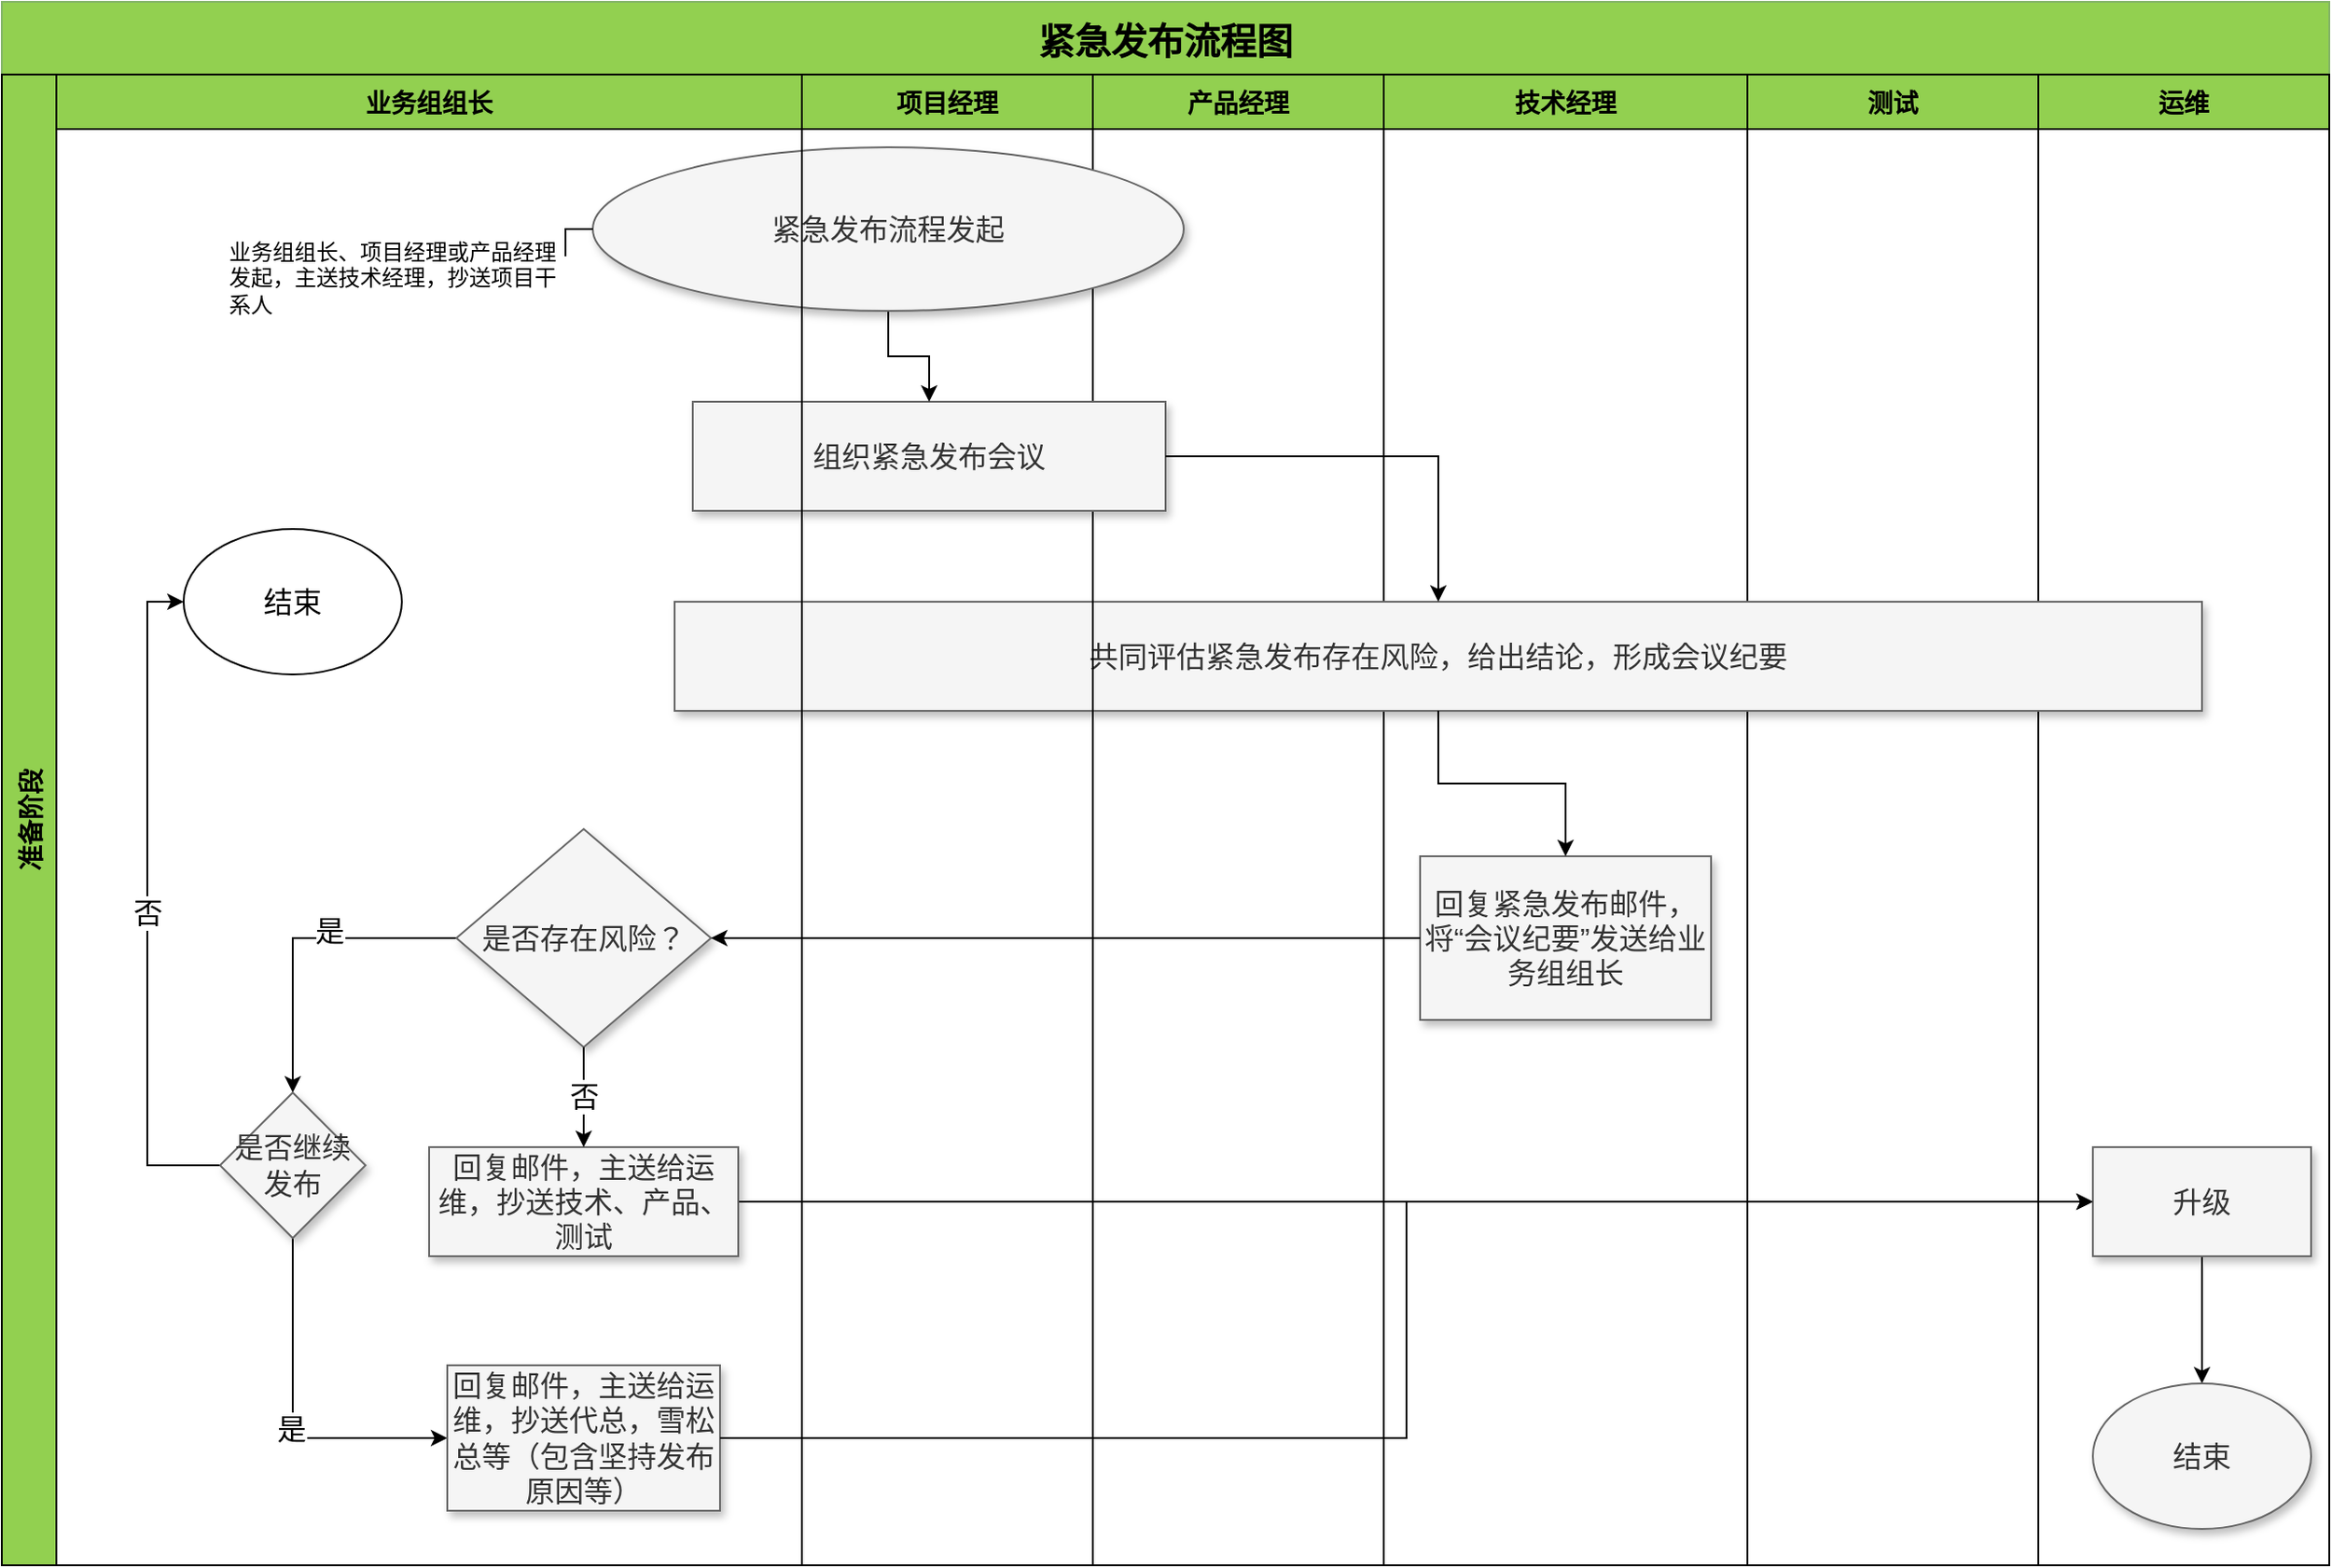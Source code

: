 <mxfile version="22.1.16" type="github">
  <diagram id="Nbi2OOFG4A7icGLgDpQb" name="第 1 页">
    <mxGraphModel dx="2261" dy="795" grid="1" gridSize="10" guides="1" tooltips="1" connect="1" arrows="1" fold="1" page="1" pageScale="1" pageWidth="827" pageHeight="1169" background="none" math="0" shadow="0">
      <root>
        <mxCell id="0" />
        <mxCell id="1" parent="0" />
        <mxCell id="kk27pRFW-uQP8ShshRhL-2" value="紧急发布流程图" style="swimlane;childLayout=stackLayout;resizeParent=1;resizeParentMax=0;horizontal=1;startSize=40;horizontalStack=0;fillColor=#92D050;strokeColor=#82b366;fontSize=20;spacingTop=4;spacingBottom=4;swimlaneFillColor=none;arcSize=15;perimeterSpacing=0;gradientColor=none;spacing=2;" parent="1" vertex="1">
          <mxGeometry x="-460" y="50" width="1280" height="860" as="geometry">
            <mxRectangle x="220" y="250" width="100" height="30" as="alternateBounds" />
          </mxGeometry>
        </mxCell>
        <mxCell id="kk27pRFW-uQP8ShshRhL-3" value="准备阶段" style="swimlane;startSize=30;horizontal=0;fillColor=#92D050;fontSize=14;" parent="kk27pRFW-uQP8ShshRhL-2" vertex="1">
          <mxGeometry y="40" width="1280" height="820" as="geometry" />
        </mxCell>
        <mxCell id="kk27pRFW-uQP8ShshRhL-10" value="技术经理" style="swimlane;fillColor=#92D050;fontSize=14;startSize=30;" parent="kk27pRFW-uQP8ShshRhL-3" vertex="1">
          <mxGeometry x="760" width="200" height="820" as="geometry" />
        </mxCell>
        <mxCell id="6HgpFGaJHipM8IOwZZrd-8" value="回复紧急发布邮件，将“会议纪要”发送给业务组组长" style="whiteSpace=wrap;html=1;fontSize=16;fillColor=#f5f5f5;strokeColor=#666666;fontColor=#333333;shadow=1;sketch=0;" parent="kk27pRFW-uQP8ShshRhL-10" vertex="1">
          <mxGeometry x="20" y="430" width="160" height="90" as="geometry" />
        </mxCell>
        <mxCell id="6HgpFGaJHipM8IOwZZrd-39" value="" style="edgeStyle=orthogonalEdgeStyle;rounded=0;orthogonalLoop=1;jettySize=auto;html=1;entryX=0;entryY=0.5;entryDx=0;entryDy=0;" parent="kk27pRFW-uQP8ShshRhL-10" source="6HgpFGaJHipM8IOwZZrd-11" target="6HgpFGaJHipM8IOwZZrd-38" edge="1">
          <mxGeometry relative="1" as="geometry">
            <Array as="points">
              <mxPoint x="200" y="620" />
              <mxPoint x="200" y="620" />
            </Array>
          </mxGeometry>
        </mxCell>
        <mxCell id="kk27pRFW-uQP8ShshRhL-18" value="测试" style="swimlane;fillColor=#92D050;fontSize=14;startSize=30;" parent="kk27pRFW-uQP8ShshRhL-3" vertex="1">
          <mxGeometry x="960" width="160" height="820" as="geometry" />
        </mxCell>
        <mxCell id="kk27pRFW-uQP8ShshRhL-19" value="运维" style="swimlane;fillColor=#92D050;fontSize=14;startSize=30;" parent="kk27pRFW-uQP8ShshRhL-3" vertex="1">
          <mxGeometry x="1120" width="160" height="820" as="geometry" />
        </mxCell>
        <mxCell id="-bgV7D8pKsFsOyFbYpnK-2" value="" style="edgeStyle=orthogonalEdgeStyle;rounded=0;orthogonalLoop=1;jettySize=auto;html=1;" edge="1" parent="kk27pRFW-uQP8ShshRhL-19" source="6HgpFGaJHipM8IOwZZrd-38" target="-bgV7D8pKsFsOyFbYpnK-1">
          <mxGeometry relative="1" as="geometry" />
        </mxCell>
        <mxCell id="6HgpFGaJHipM8IOwZZrd-38" value="升级" style="whiteSpace=wrap;html=1;fontSize=16;fillColor=#f5f5f5;strokeColor=#666666;fontColor=#333333;shadow=1;sketch=0;" parent="kk27pRFW-uQP8ShshRhL-19" vertex="1">
          <mxGeometry x="30" y="590" width="120" height="60" as="geometry" />
        </mxCell>
        <mxCell id="-bgV7D8pKsFsOyFbYpnK-1" value="结束" style="ellipse;whiteSpace=wrap;html=1;fontSize=16;fillColor=#f5f5f5;strokeColor=#666666;fontColor=#333333;shadow=1;sketch=0;" vertex="1" parent="kk27pRFW-uQP8ShshRhL-19">
          <mxGeometry x="30" y="720" width="120" height="80" as="geometry" />
        </mxCell>
        <mxCell id="OawIMf_CP--zUOg47wnV-11" value="产品经理" style="swimlane;fillColor=#92D050;fontSize=14;startSize=30;" parent="kk27pRFW-uQP8ShshRhL-3" vertex="1">
          <mxGeometry x="600" width="160" height="820" as="geometry" />
        </mxCell>
        <mxCell id="6HgpFGaJHipM8IOwZZrd-4" value="共同评估紧急发布存在风险，给出结论，形成会议纪要" style="whiteSpace=wrap;html=1;fontSize=16;fillColor=#f5f5f5;strokeColor=#666666;fontColor=#333333;shadow=1;sketch=0;" parent="OawIMf_CP--zUOg47wnV-11" vertex="1">
          <mxGeometry x="-230" y="290" width="840" height="60" as="geometry" />
        </mxCell>
        <mxCell id="OawIMf_CP--zUOg47wnV-10" value="项目经理" style="swimlane;fillColor=#92D050;fontSize=14;startSize=30;" parent="kk27pRFW-uQP8ShshRhL-3" vertex="1">
          <mxGeometry x="440" width="160" height="820" as="geometry" />
        </mxCell>
        <mxCell id="6HgpFGaJHipM8IOwZZrd-2" value="组织紧急发布会议" style="whiteSpace=wrap;html=1;fillColor=#f5f5f5;strokeColor=#666666;fontColor=#333333;shadow=1;sketch=0;fontSize=16;" parent="OawIMf_CP--zUOg47wnV-10" vertex="1">
          <mxGeometry x="-60" y="180" width="260" height="60" as="geometry" />
        </mxCell>
        <mxCell id="6HgpFGaJHipM8IOwZZrd-3" value="" style="edgeStyle=orthogonalEdgeStyle;rounded=0;orthogonalLoop=1;jettySize=auto;html=1;" parent="OawIMf_CP--zUOg47wnV-10" source="6HgpFGaJHipM8IOwZZrd-1" target="6HgpFGaJHipM8IOwZZrd-2" edge="1">
          <mxGeometry relative="1" as="geometry" />
        </mxCell>
        <mxCell id="6HgpFGaJHipM8IOwZZrd-1" value="&lt;font face=&quot;Microsoft YaHei-2&quot;&gt;&lt;span style=&quot;font-size: 16px;&quot;&gt;紧急发布流程发起&lt;/span&gt;&lt;/font&gt;" style="ellipse;whiteSpace=wrap;html=1;shadow=1;sketch=0;fillColor=#f5f5f5;fontColor=#333333;strokeColor=#666666;" parent="OawIMf_CP--zUOg47wnV-10" vertex="1">
          <mxGeometry x="-115" y="40" width="325" height="90" as="geometry" />
        </mxCell>
        <mxCell id="OawIMf_CP--zUOg47wnV-14" value="业务组组长" style="swimlane;startSize=30;fillColor=#92D050;fontSize=14;" parent="kk27pRFW-uQP8ShshRhL-3" vertex="1">
          <mxGeometry x="30" width="410" height="820" as="geometry" />
        </mxCell>
        <mxCell id="6HgpFGaJHipM8IOwZZrd-11" value="回复邮件，主送给运维，抄送技术、产品、测试" style="whiteSpace=wrap;html=1;fontSize=16;fillColor=#f5f5f5;strokeColor=#666666;fontColor=#333333;shadow=1;sketch=0;" parent="OawIMf_CP--zUOg47wnV-14" vertex="1">
          <mxGeometry x="205" y="590" width="170" height="60" as="geometry" />
        </mxCell>
        <mxCell id="6HgpFGaJHipM8IOwZZrd-50" style="edgeStyle=orthogonalEdgeStyle;rounded=0;orthogonalLoop=1;jettySize=auto;html=1;exitX=0;exitY=0.5;exitDx=0;exitDy=0;entryX=0.5;entryY=0;entryDx=0;entryDy=0;" parent="OawIMf_CP--zUOg47wnV-14" source="6HgpFGaJHipM8IOwZZrd-17" target="6HgpFGaJHipM8IOwZZrd-28" edge="1">
          <mxGeometry relative="1" as="geometry" />
        </mxCell>
        <mxCell id="6HgpFGaJHipM8IOwZZrd-51" value="是" style="edgeLabel;html=1;align=center;verticalAlign=middle;resizable=0;points=[];fontSize=16;" parent="6HgpFGaJHipM8IOwZZrd-50" vertex="1" connectable="0">
          <mxGeometry x="-0.172" y="-2" relative="1" as="geometry">
            <mxPoint x="2" y="-2" as="offset" />
          </mxGeometry>
        </mxCell>
        <mxCell id="6HgpFGaJHipM8IOwZZrd-17" value="是否存在风险？" style="rhombus;whiteSpace=wrap;html=1;fontSize=16;fillColor=#f5f5f5;strokeColor=#666666;fontColor=#333333;shadow=1;sketch=0;" parent="OawIMf_CP--zUOg47wnV-14" vertex="1">
          <mxGeometry x="220" y="415" width="140" height="120" as="geometry" />
        </mxCell>
        <mxCell id="6HgpFGaJHipM8IOwZZrd-21" style="edgeStyle=orthogonalEdgeStyle;rounded=0;orthogonalLoop=1;jettySize=auto;html=1;exitX=0.5;exitY=1;exitDx=0;exitDy=0;entryX=0.5;entryY=0;entryDx=0;entryDy=0;" parent="OawIMf_CP--zUOg47wnV-14" source="6HgpFGaJHipM8IOwZZrd-17" target="6HgpFGaJHipM8IOwZZrd-11" edge="1">
          <mxGeometry relative="1" as="geometry">
            <mxPoint x="290" y="570" as="targetPoint" />
          </mxGeometry>
        </mxCell>
        <mxCell id="6HgpFGaJHipM8IOwZZrd-22" value="&lt;font style=&quot;font-size: 16px;&quot;&gt;否&lt;/font&gt;" style="edgeLabel;html=1;align=center;verticalAlign=middle;resizable=0;points=[];" parent="6HgpFGaJHipM8IOwZZrd-21" vertex="1" connectable="0">
          <mxGeometry x="-0.05" relative="1" as="geometry">
            <mxPoint y="1" as="offset" />
          </mxGeometry>
        </mxCell>
        <mxCell id="6HgpFGaJHipM8IOwZZrd-31" value="" style="edgeStyle=orthogonalEdgeStyle;rounded=0;orthogonalLoop=1;jettySize=auto;html=1;entryX=0;entryY=0.5;entryDx=0;entryDy=0;fontSize=16;" parent="OawIMf_CP--zUOg47wnV-14" source="6HgpFGaJHipM8IOwZZrd-28" target="6HgpFGaJHipM8IOwZZrd-36" edge="1">
          <mxGeometry relative="1" as="geometry">
            <mxPoint x="130" y="730" as="targetPoint" />
            <Array as="points">
              <mxPoint x="130" y="750" />
            </Array>
          </mxGeometry>
        </mxCell>
        <mxCell id="6HgpFGaJHipM8IOwZZrd-55" value="是" style="edgeLabel;html=1;align=center;verticalAlign=middle;resizable=0;points=[];fontSize=16;" parent="6HgpFGaJHipM8IOwZZrd-31" vertex="1" connectable="0">
          <mxGeometry x="0.07" y="-1" relative="1" as="geometry">
            <mxPoint as="offset" />
          </mxGeometry>
        </mxCell>
        <mxCell id="6HgpFGaJHipM8IOwZZrd-35" style="edgeStyle=orthogonalEdgeStyle;rounded=0;orthogonalLoop=1;jettySize=auto;html=1;exitX=0;exitY=0.5;exitDx=0;exitDy=0;entryX=0;entryY=0.5;entryDx=0;entryDy=0;" parent="OawIMf_CP--zUOg47wnV-14" source="6HgpFGaJHipM8IOwZZrd-28" target="6HgpFGaJHipM8IOwZZrd-34" edge="1">
          <mxGeometry relative="1" as="geometry" />
        </mxCell>
        <mxCell id="6HgpFGaJHipM8IOwZZrd-52" value="否" style="edgeLabel;html=1;align=center;verticalAlign=middle;resizable=0;points=[];fontSize=16;" parent="6HgpFGaJHipM8IOwZZrd-35" vertex="1" connectable="0">
          <mxGeometry x="-0.032" relative="1" as="geometry">
            <mxPoint as="offset" />
          </mxGeometry>
        </mxCell>
        <mxCell id="6HgpFGaJHipM8IOwZZrd-28" value="是否继续发布" style="rhombus;whiteSpace=wrap;html=1;fontSize=16;fillColor=#f5f5f5;strokeColor=#666666;fontColor=#333333;shadow=1;sketch=0;" parent="OawIMf_CP--zUOg47wnV-14" vertex="1">
          <mxGeometry x="90" y="560" width="80" height="80" as="geometry" />
        </mxCell>
        <mxCell id="6HgpFGaJHipM8IOwZZrd-34" value="结束" style="ellipse;whiteSpace=wrap;html=1;fontSize=16;" parent="OawIMf_CP--zUOg47wnV-14" vertex="1">
          <mxGeometry x="70" y="250" width="120" height="80" as="geometry" />
        </mxCell>
        <mxCell id="6HgpFGaJHipM8IOwZZrd-36" value="回复邮件，主送给运维，抄送代总，雪松总等（包含坚持发布原因等）" style="whiteSpace=wrap;html=1;fontSize=16;fillColor=#f5f5f5;strokeColor=#666666;fontColor=#333333;shadow=1;sketch=0;" parent="OawIMf_CP--zUOg47wnV-14" vertex="1">
          <mxGeometry x="215" y="710" width="150" height="80" as="geometry" />
        </mxCell>
        <mxCell id="-bgV7D8pKsFsOyFbYpnK-6" value="&lt;h1&gt;&lt;br&gt;&lt;/h1&gt;&lt;div&gt;业务组组长、项目经理或产品经理发起，主送技术经理，抄送项目干系人&lt;/div&gt;" style="text;html=1;strokeColor=none;fillColor=none;spacing=5;spacingTop=-20;whiteSpace=wrap;overflow=hidden;rounded=0;" vertex="1" parent="OawIMf_CP--zUOg47wnV-14">
          <mxGeometry x="90" y="40" width="190" height="120" as="geometry" />
        </mxCell>
        <mxCell id="6HgpFGaJHipM8IOwZZrd-5" value="" style="edgeStyle=orthogonalEdgeStyle;rounded=0;orthogonalLoop=1;jettySize=auto;html=1;" parent="kk27pRFW-uQP8ShshRhL-3" source="6HgpFGaJHipM8IOwZZrd-2" target="6HgpFGaJHipM8IOwZZrd-4" edge="1">
          <mxGeometry relative="1" as="geometry">
            <Array as="points">
              <mxPoint x="790" y="210" />
            </Array>
          </mxGeometry>
        </mxCell>
        <mxCell id="6HgpFGaJHipM8IOwZZrd-7" value="" style="edgeStyle=orthogonalEdgeStyle;rounded=0;orthogonalLoop=1;jettySize=auto;html=1;entryX=0.5;entryY=0;entryDx=0;entryDy=0;" parent="kk27pRFW-uQP8ShshRhL-3" source="6HgpFGaJHipM8IOwZZrd-4" target="6HgpFGaJHipM8IOwZZrd-8" edge="1">
          <mxGeometry relative="1" as="geometry">
            <mxPoint x="780" y="420" as="targetPoint" />
          </mxGeometry>
        </mxCell>
        <mxCell id="6HgpFGaJHipM8IOwZZrd-18" value="" style="edgeStyle=orthogonalEdgeStyle;rounded=0;orthogonalLoop=1;jettySize=auto;html=1;" parent="kk27pRFW-uQP8ShshRhL-3" source="6HgpFGaJHipM8IOwZZrd-8" target="6HgpFGaJHipM8IOwZZrd-17" edge="1">
          <mxGeometry relative="1" as="geometry" />
        </mxCell>
        <mxCell id="6HgpFGaJHipM8IOwZZrd-40" style="edgeStyle=orthogonalEdgeStyle;rounded=0;orthogonalLoop=1;jettySize=auto;html=1;exitX=1;exitY=0.5;exitDx=0;exitDy=0;entryX=0;entryY=0.5;entryDx=0;entryDy=0;" parent="kk27pRFW-uQP8ShshRhL-3" source="6HgpFGaJHipM8IOwZZrd-36" target="6HgpFGaJHipM8IOwZZrd-38" edge="1">
          <mxGeometry relative="1" as="geometry" />
        </mxCell>
        <mxCell id="-bgV7D8pKsFsOyFbYpnK-7" style="edgeStyle=orthogonalEdgeStyle;rounded=0;orthogonalLoop=1;jettySize=auto;html=1;exitX=0;exitY=0.5;exitDx=0;exitDy=0;entryX=1;entryY=0.5;entryDx=0;entryDy=0;endArrow=none;endFill=0;" edge="1" parent="kk27pRFW-uQP8ShshRhL-3" source="6HgpFGaJHipM8IOwZZrd-1" target="-bgV7D8pKsFsOyFbYpnK-6">
          <mxGeometry relative="1" as="geometry" />
        </mxCell>
      </root>
    </mxGraphModel>
  </diagram>
</mxfile>
